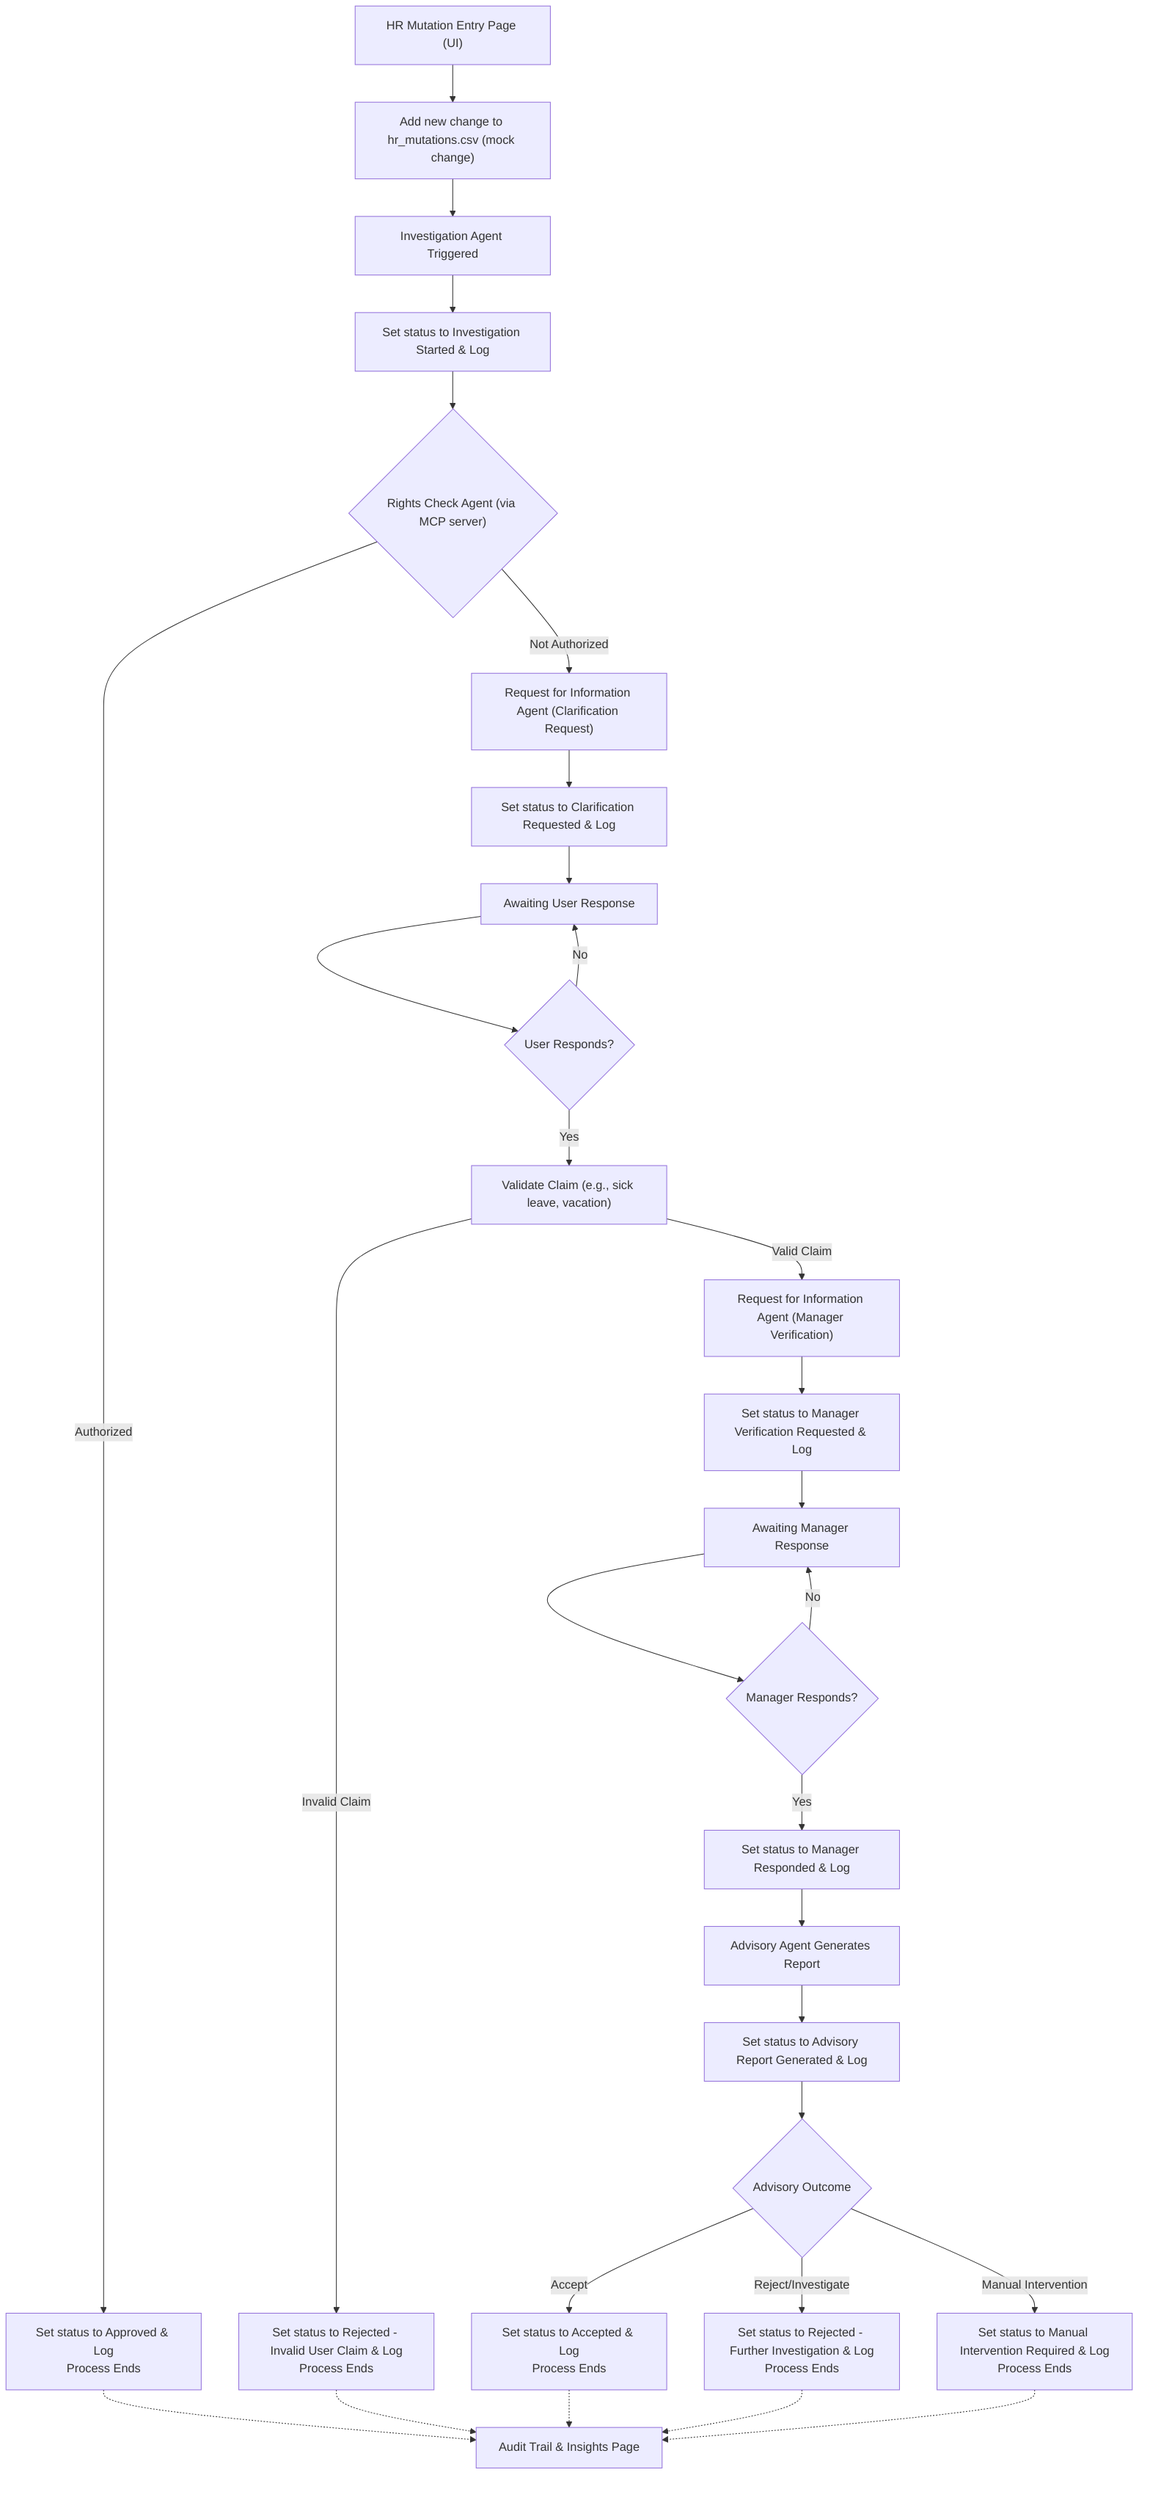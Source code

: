 %% Mermaid flowchart: Multi-Agent Access Control Investigation Flow
flowchart TD
    A["HR Mutation Entry Page (UI)"] --> B["Add new change to hr_mutations.csv (mock change)"]
    B --> C[Investigation Agent Triggered]
    C --> C1[Set status to Investigation Started & Log]
    C1 --> D{"Rights Check Agent (via MCP server)"}
    D -- Authorized --> E[Set status to Approved & Log<br>Process Ends]
    D -- Not Authorized --> F["Request for Information Agent (Clarification Request)"]
    F --> F1[Set status to Clarification Requested & Log]
    F1 --> G[Awaiting User Response]
    G --> H{User Responds?}
    H -- No --> G
    H -- Yes --> I["Validate Claim (e.g., sick leave, vacation)"]
    I -- Invalid Claim --> J[Set status to Rejected - Invalid User Claim & Log<br>Process Ends]
    I -- Valid Claim --> K["Request for Information Agent (Manager Verification)"]
    K --> K1[Set status to Manager Verification Requested & Log]
    K1 --> L[Awaiting Manager Response]
    L --> M{Manager Responds?}
    M -- No --> L
    M -- Yes --> N[Set status to Manager Responded & Log]
    N --> O[Advisory Agent Generates Report]
    O --> O1[Set status to Advisory Report Generated & Log]
    O1 --> P{Advisory Outcome}
    P -- Accept --> Q[Set status to Accepted & Log<br>Process Ends]
    P -- Reject/Investigate --> R[Set status to Rejected - Further Investigation & Log<br>Process Ends]
    P -- Manual Intervention --> S[Set status to Manual Intervention Required & Log<br>Process Ends]
    E -.-> T[Audit Trail & Insights Page]
    J -.-> T
    Q -.-> T
    R -.-> T
    S -.-> T